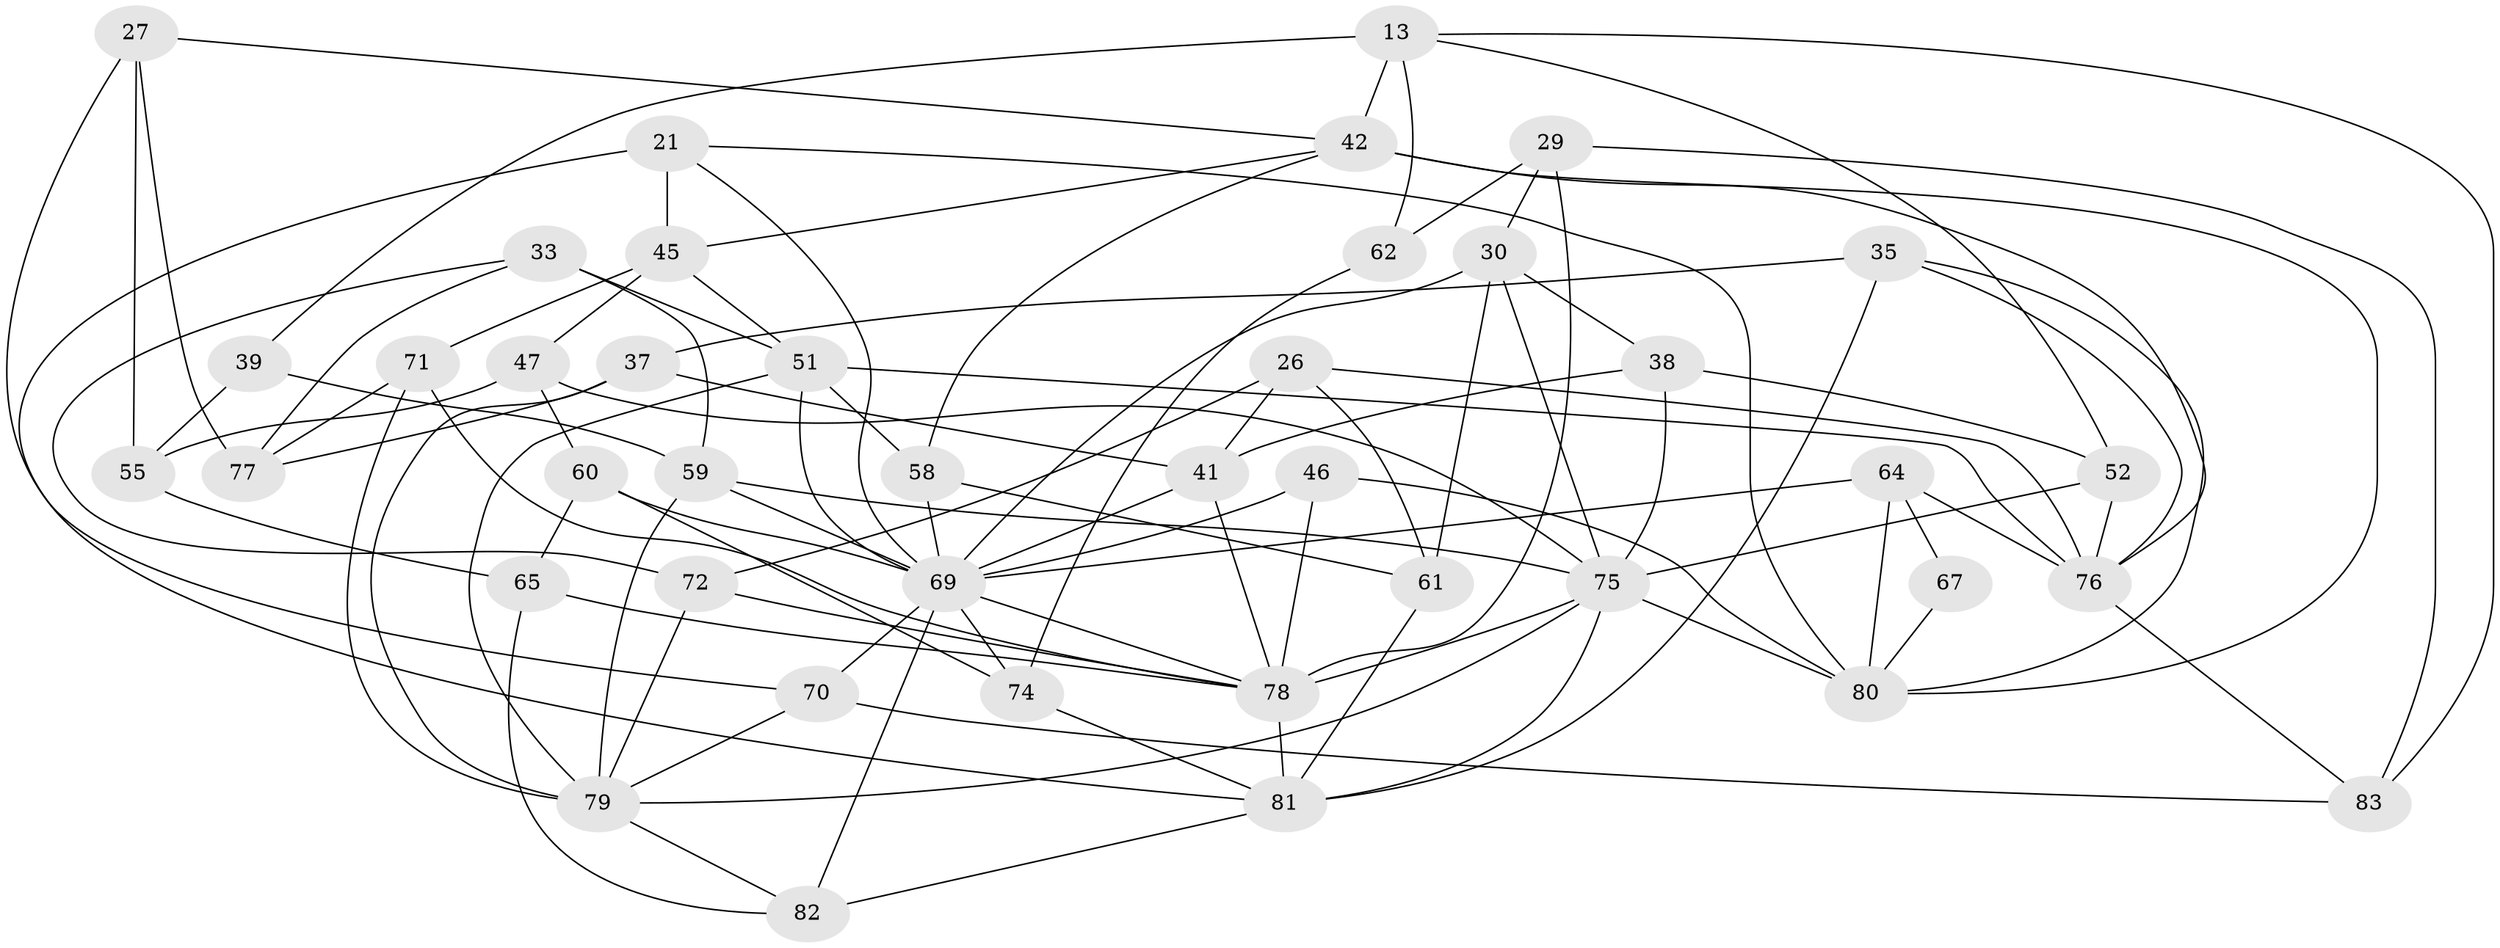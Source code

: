 // original degree distribution, {4: 1.0}
// Generated by graph-tools (version 1.1) at 2025/58/03/09/25 04:58:45]
// undirected, 41 vertices, 100 edges
graph export_dot {
graph [start="1"]
  node [color=gray90,style=filled];
  13 [super="+5"];
  21 [super="+1"];
  26;
  27;
  29 [super="+2"];
  30 [super="+28"];
  33;
  35;
  37;
  38 [super="+20"];
  39;
  41 [super="+7"];
  42 [super="+19"];
  45 [super="+34"];
  46;
  47;
  51 [super="+3+18"];
  52;
  55;
  58;
  59 [super="+16"];
  60;
  61;
  62;
  64 [super="+32"];
  65;
  67;
  69 [super="+66+54"];
  70;
  71;
  72;
  74;
  75 [super="+43+31+56"];
  76 [super="+63+40"];
  77;
  78 [super="+53+57"];
  79 [super="+50"];
  80 [super="+14+48"];
  81 [super="+15+49+73+68"];
  82;
  83;
  13 -- 52;
  13 -- 83;
  13 -- 42 [weight=2];
  13 -- 62;
  13 -- 39;
  21 -- 45 [weight=2];
  21 -- 69;
  21 -- 80;
  21 -- 81 [weight=2];
  26 -- 61;
  26 -- 72;
  26 -- 41;
  26 -- 76;
  27 -- 77;
  27 -- 55;
  27 -- 70;
  27 -- 42;
  29 -- 78 [weight=2];
  29 -- 62 [weight=2];
  29 -- 83;
  29 -- 30;
  30 -- 61;
  30 -- 38 [weight=2];
  30 -- 75;
  30 -- 69;
  33 -- 59;
  33 -- 77;
  33 -- 72;
  33 -- 51;
  35 -- 76;
  35 -- 37;
  35 -- 80;
  35 -- 81;
  37 -- 77;
  37 -- 79;
  37 -- 41;
  38 -- 52;
  38 -- 41 [weight=2];
  38 -- 75;
  39 -- 59 [weight=2];
  39 -- 55;
  41 -- 78;
  41 -- 69;
  42 -- 76 [weight=2];
  42 -- 58;
  42 -- 45;
  42 -- 80;
  45 -- 47;
  45 -- 71;
  45 -- 51;
  46 -- 80 [weight=2];
  46 -- 78;
  46 -- 69;
  47 -- 60;
  47 -- 55;
  47 -- 75;
  51 -- 79 [weight=2];
  51 -- 58;
  51 -- 76 [weight=2];
  51 -- 69;
  52 -- 75;
  52 -- 76;
  55 -- 65;
  58 -- 61;
  58 -- 69;
  59 -- 79;
  59 -- 75;
  59 -- 69;
  60 -- 65;
  60 -- 74;
  60 -- 69;
  61 -- 81;
  62 -- 74;
  64 -- 76 [weight=2];
  64 -- 67 [weight=2];
  64 -- 80;
  64 -- 69;
  65 -- 82;
  65 -- 78;
  67 -- 80 [weight=2];
  69 -- 70;
  69 -- 74;
  69 -- 78 [weight=2];
  69 -- 82;
  70 -- 83;
  70 -- 79;
  71 -- 77;
  71 -- 79;
  71 -- 78;
  72 -- 79;
  72 -- 78;
  74 -- 81;
  75 -- 79 [weight=2];
  75 -- 80 [weight=4];
  75 -- 81 [weight=4];
  75 -- 78;
  76 -- 83;
  78 -- 81 [weight=2];
  79 -- 82;
  81 -- 82;
}
